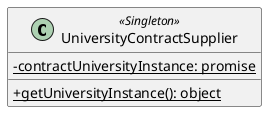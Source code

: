 @startuml
skinparam classAttributeIconSize 0
class UniversityContractSupplier << Singleton >> {
{static} - contractUniversityInstance: promise
__
{static} + getUniversityInstance(): object
}
@enduml

